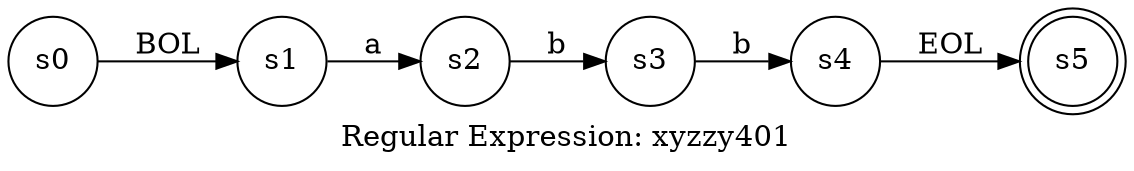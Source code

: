 digraph finite_state_machine {
	label="Regular Expression: xyzzy401";
	rankdir=LR;
	size="8,5"
	node [shape = doublecircle]; s5;
	node [shape = circle];
	s0 -> s1 [ label = "BOL" ];
	s1 -> s2 [ label = "a" ];
	s2 -> s3 [ label = "b" ];
	s3 -> s4 [ label = "b" ];
	s4 -> s5 [ label = "EOL" ];
}
